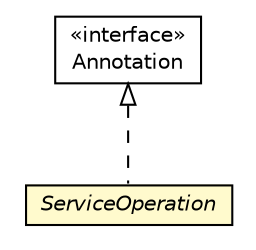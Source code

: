 #!/usr/local/bin/dot
#
# Class diagram 
# Generated by UMLGraph version R5_6-24-gf6e263 (http://www.umlgraph.org/)
#

digraph G {
	edge [fontname="Helvetica",fontsize=10,labelfontname="Helvetica",labelfontsize=10];
	node [fontname="Helvetica",fontsize=10,shape=plaintext];
	nodesep=0.25;
	ranksep=0.5;
	// org.universAAL.middleware.api.annotation.ServiceOperation
	c342807 [label=<<table title="org.universAAL.middleware.api.annotation.ServiceOperation" border="0" cellborder="1" cellspacing="0" cellpadding="2" port="p" bgcolor="lemonChiffon" href="./ServiceOperation.html">
		<tr><td><table border="0" cellspacing="0" cellpadding="1">
<tr><td align="center" balign="center"><font face="Helvetica-Oblique"> ServiceOperation </font></td></tr>
		</table></td></tr>
		</table>>, URL="./ServiceOperation.html", fontname="Helvetica", fontcolor="black", fontsize=10.0];
	//org.universAAL.middleware.api.annotation.ServiceOperation implements java.lang.annotation.Annotation
	c342892:p -> c342807:p [dir=back,arrowtail=empty,style=dashed];
	// java.lang.annotation.Annotation
	c342892 [label=<<table title="java.lang.annotation.Annotation" border="0" cellborder="1" cellspacing="0" cellpadding="2" port="p" href="http://java.sun.com/j2se/1.4.2/docs/api/java/lang/annotation/Annotation.html">
		<tr><td><table border="0" cellspacing="0" cellpadding="1">
<tr><td align="center" balign="center"> &#171;interface&#187; </td></tr>
<tr><td align="center" balign="center"> Annotation </td></tr>
		</table></td></tr>
		</table>>, URL="http://java.sun.com/j2se/1.4.2/docs/api/java/lang/annotation/Annotation.html", fontname="Helvetica", fontcolor="black", fontsize=10.0];
}

